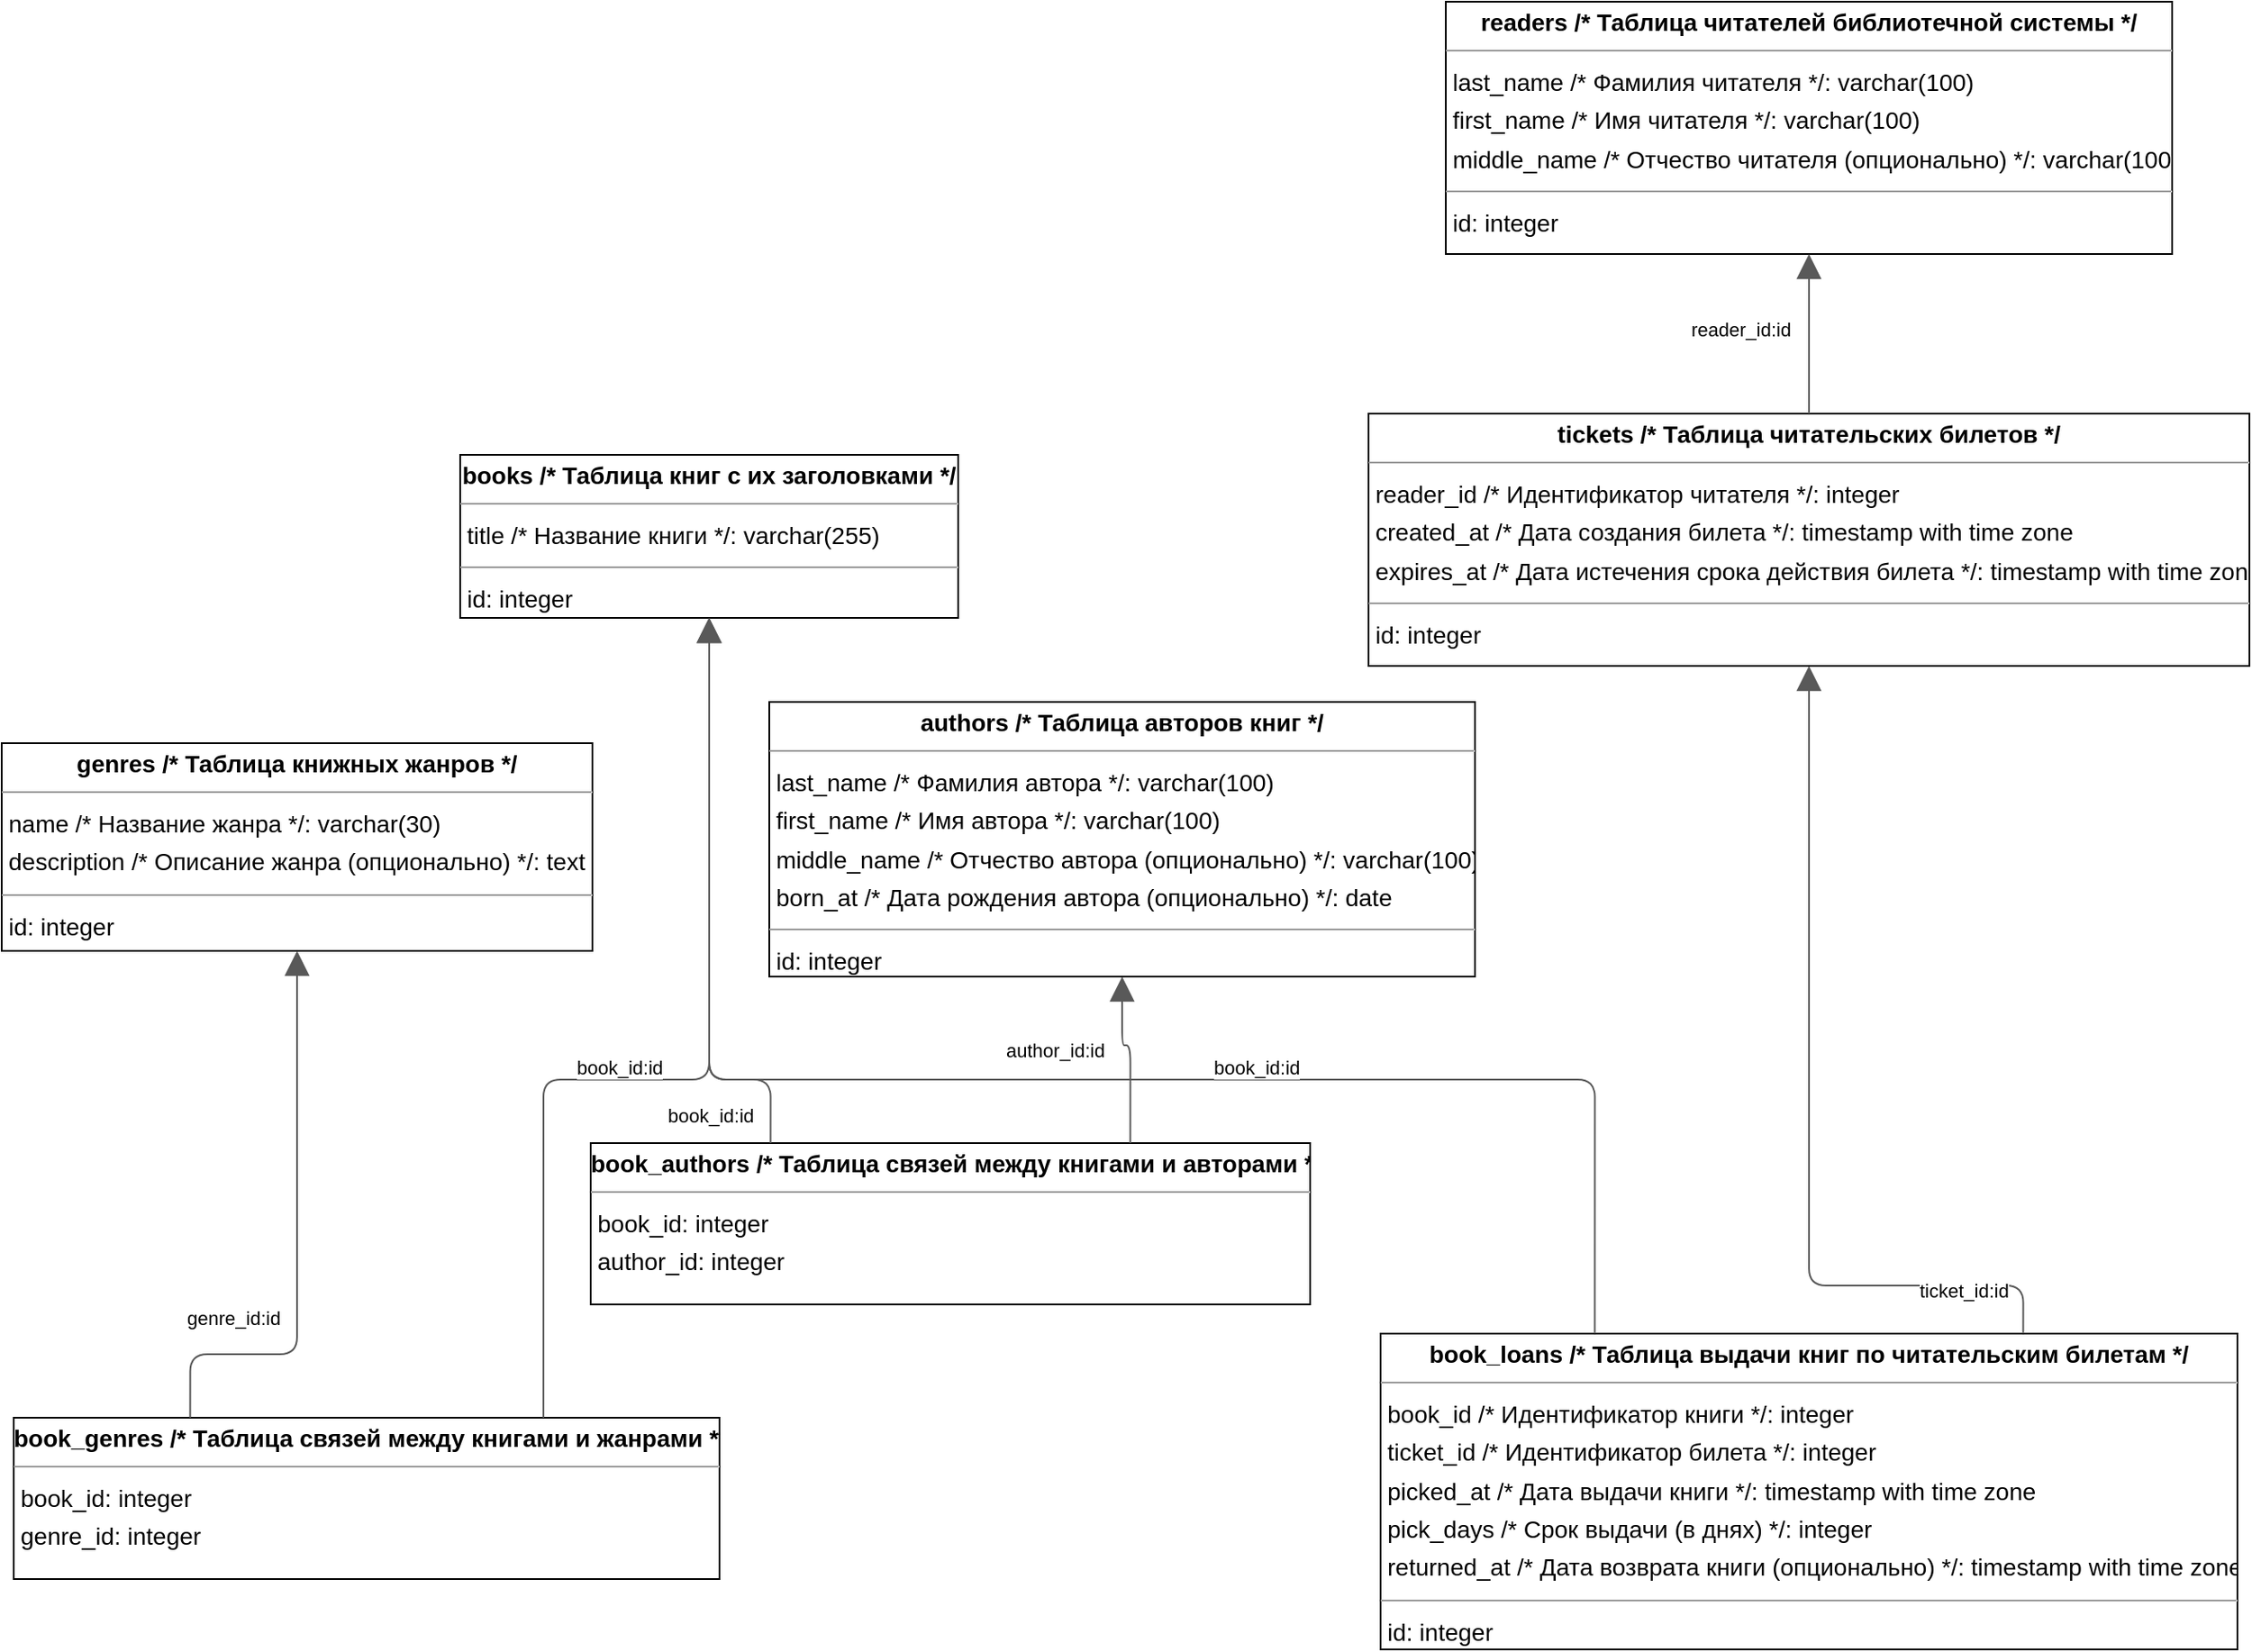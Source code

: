 <mxGraphModel dx="0" dy="0" grid="1" gridSize="10" guides="1" tooltips="1" connect="1" arrows="1" fold="1" page="0" pageScale="1" background="none" math="0" shadow="0">
  <root>
    <mxCell id="0" />
    <mxCell id="1" parent="0" />
    <mxCell id="node6" parent="1" vertex="1" value="&lt;p style=&quot;margin:0px;margin-top:4px;text-align:center;&quot;&gt;&lt;b&gt;authors  /* Таблица авторов книг */&lt;/b&gt;&lt;/p&gt;&lt;hr size=&quot;1&quot;/&gt;&lt;p style=&quot;margin:0 0 0 4px;line-height:1.6;&quot;&gt; last_name  /* Фамилия автора */: varchar(100)&lt;br/&gt; first_name  /* Имя автора */: varchar(100)&lt;br/&gt; middle_name  /* Отчество автора (опционально) */: varchar(100)&lt;br/&gt; born_at  /* Дата рождения автора (опционально) */: date&lt;/p&gt;&lt;hr size=&quot;1&quot;/&gt;&lt;p style=&quot;margin:0 0 0 4px;line-height:1.6;&quot;&gt; id: integer&lt;/p&gt;" style="verticalAlign=top;align=left;overflow=fill;fontSize=14;fontFamily=Helvetica;html=1;rounded=0;shadow=0;comic=0;labelBackgroundColor=none;strokeWidth=1;">
      <mxGeometry x="190" y="316" width="411" height="160" as="geometry" />
    </mxCell>
    <mxCell id="node2" parent="1" vertex="1" value="&lt;p style=&quot;margin:0px;margin-top:4px;text-align:center;&quot;&gt;&lt;b&gt;book_authors  /* Таблица связей между книгами и авторами */&lt;/b&gt;&lt;/p&gt;&lt;hr size=&quot;1&quot;/&gt;&lt;p style=&quot;margin:0 0 0 4px;line-height:1.6;&quot;&gt; book_id: integer&lt;br/&gt; author_id: integer&lt;/p&gt;" style="verticalAlign=top;align=left;overflow=fill;fontSize=14;fontFamily=Helvetica;html=1;rounded=0;shadow=0;comic=0;labelBackgroundColor=none;strokeWidth=1;">
      <mxGeometry x="86" y="573" width="419" height="94" as="geometry" />
    </mxCell>
    <mxCell id="node1" parent="1" vertex="1" value="&lt;p style=&quot;margin:0px;margin-top:4px;text-align:center;&quot;&gt;&lt;b&gt;book_genres  /* Таблица связей между книгами и жанрами */&lt;/b&gt;&lt;/p&gt;&lt;hr size=&quot;1&quot;/&gt;&lt;p style=&quot;margin:0 0 0 4px;line-height:1.6;&quot;&gt; book_id: integer&lt;br/&gt; genre_id: integer&lt;/p&gt;" style="verticalAlign=top;align=left;overflow=fill;fontSize=14;fontFamily=Helvetica;html=1;rounded=0;shadow=0;comic=0;labelBackgroundColor=none;strokeWidth=1;">
      <mxGeometry x="-250" y="733" width="411" height="94" as="geometry" />
    </mxCell>
    <mxCell id="node7" parent="1" vertex="1" value="&lt;p style=&quot;margin:0px;margin-top:4px;text-align:center;&quot;&gt;&lt;b&gt;book_loans  /* Таблица выдачи книг по читательским билетам */&lt;/b&gt;&lt;/p&gt;&lt;hr size=&quot;1&quot;/&gt;&lt;p style=&quot;margin:0 0 0 4px;line-height:1.6;&quot;&gt; book_id  /* Идентификатор книги */: integer&lt;br/&gt; ticket_id  /* Идентификатор билета */: integer&lt;br/&gt; picked_at  /* Дата выдачи книги */: timestamp with time zone&lt;br/&gt; pick_days  /* Срок выдачи (в днях) */: integer&lt;br/&gt; returned_at  /* Дата возврата книги (опционально) */: timestamp with time zone&lt;/p&gt;&lt;hr size=&quot;1&quot;/&gt;&lt;p style=&quot;margin:0 0 0 4px;line-height:1.6;&quot;&gt; id: integer&lt;/p&gt;" style="verticalAlign=top;align=left;overflow=fill;fontSize=14;fontFamily=Helvetica;html=1;rounded=0;shadow=0;comic=0;labelBackgroundColor=none;strokeWidth=1;">
      <mxGeometry x="546" y="684" width="499" height="184" as="geometry" />
    </mxCell>
    <mxCell id="node3" parent="1" vertex="1" value="&lt;p style=&quot;margin:0px;margin-top:4px;text-align:center;&quot;&gt;&lt;b&gt;books  /* Таблица книг с их заголовками */&lt;/b&gt;&lt;/p&gt;&lt;hr size=&quot;1&quot;/&gt;&lt;p style=&quot;margin:0 0 0 4px;line-height:1.6;&quot;&gt; title  /* Название книги */: varchar(255)&lt;/p&gt;&lt;hr size=&quot;1&quot;/&gt;&lt;p style=&quot;margin:0 0 0 4px;line-height:1.6;&quot;&gt; id: integer&lt;/p&gt;" style="verticalAlign=top;align=left;overflow=fill;fontSize=14;fontFamily=Helvetica;html=1;rounded=0;shadow=0;comic=0;labelBackgroundColor=none;strokeWidth=1;">
      <mxGeometry x="10" y="172" width="290" height="95" as="geometry" />
    </mxCell>
    <mxCell id="node4" parent="1" vertex="1" value="&lt;p style=&quot;margin:0px;margin-top:4px;text-align:center;&quot;&gt;&lt;b&gt;genres  /* Таблица книжных жанров */&lt;/b&gt;&lt;/p&gt;&lt;hr size=&quot;1&quot;/&gt;&lt;p style=&quot;margin:0 0 0 4px;line-height:1.6;&quot;&gt; name  /* Название жанра */: varchar(30)&lt;br/&gt; description  /* Описание жанра (опционально) */: text&lt;/p&gt;&lt;hr size=&quot;1&quot;/&gt;&lt;p style=&quot;margin:0 0 0 4px;line-height:1.6;&quot;&gt; id: integer&lt;/p&gt;" style="verticalAlign=top;align=left;overflow=fill;fontSize=14;fontFamily=Helvetica;html=1;rounded=0;shadow=0;comic=0;labelBackgroundColor=none;strokeWidth=1;">
      <mxGeometry x="-257" y="340" width="344" height="121" as="geometry" />
    </mxCell>
    <mxCell id="node5" parent="1" vertex="1" value="&lt;p style=&quot;margin:0px;margin-top:4px;text-align:center;&quot;&gt;&lt;b&gt;readers  /* Таблица читателей библиотечной системы */&lt;/b&gt;&lt;/p&gt;&lt;hr size=&quot;1&quot;/&gt;&lt;p style=&quot;margin:0 0 0 4px;line-height:1.6;&quot;&gt; last_name  /* Фамилия читателя */: varchar(100)&lt;br/&gt; first_name  /* Имя читателя */: varchar(100)&lt;br/&gt; middle_name  /* Отчество читателя (опционально) */: varchar(100)&lt;/p&gt;&lt;hr size=&quot;1&quot;/&gt;&lt;p style=&quot;margin:0 0 0 4px;line-height:1.6;&quot;&gt; id: integer&lt;/p&gt;" style="verticalAlign=top;align=left;overflow=fill;fontSize=14;fontFamily=Helvetica;html=1;rounded=0;shadow=0;comic=0;labelBackgroundColor=none;strokeWidth=1;">
      <mxGeometry x="584" y="-92" width="423" height="147" as="geometry" />
    </mxCell>
    <mxCell id="node0" parent="1" vertex="1" value="&lt;p style=&quot;margin:0px;margin-top:4px;text-align:center;&quot;&gt;&lt;b&gt;tickets  /* Таблица читательских билетов */&lt;/b&gt;&lt;/p&gt;&lt;hr size=&quot;1&quot;/&gt;&lt;p style=&quot;margin:0 0 0 4px;line-height:1.6;&quot;&gt; reader_id  /* Идентификатор читателя */: integer&lt;br/&gt; created_at  /* Дата создания билета */: timestamp with time zone&lt;br/&gt; expires_at  /* Дата истечения срока действия билета */: timestamp with time zone&lt;/p&gt;&lt;hr size=&quot;1&quot;/&gt;&lt;p style=&quot;margin:0 0 0 4px;line-height:1.6;&quot;&gt; id: integer&lt;/p&gt;" style="verticalAlign=top;align=left;overflow=fill;fontSize=14;fontFamily=Helvetica;html=1;rounded=0;shadow=0;comic=0;labelBackgroundColor=none;strokeWidth=1;">
      <mxGeometry x="539" y="148" width="513" height="147" as="geometry" />
    </mxCell>
    <mxCell id="edge0" edge="1" value="" parent="1" source="node2" target="node6" style="html=1;rounded=1;edgeStyle=orthogonalEdgeStyle;dashed=0;startArrow=none;endArrow=block;endSize=12;strokeColor=#595959;exitX=0.750;exitY=0.000;exitDx=0;exitDy=0;entryX=0.500;entryY=1.000;entryDx=0;entryDy=0;">
      <mxGeometry width="50" height="50" relative="1" as="geometry">
        <Array as="points">
          <mxPoint x="400" y="516" />
          <mxPoint x="395" y="516" />
        </Array>
      </mxGeometry>
    </mxCell>
    <mxCell id="label2" parent="edge0" vertex="1" connectable="0" value="author_id:id" style="edgeLabel;resizable=0;html=1;align=left;verticalAlign=top;strokeColor=default;">
      <mxGeometry x="326" y="506" as="geometry" />
    </mxCell>
    <mxCell id="edge2" edge="1" value="" parent="1" source="node2" target="node3" style="html=1;rounded=1;edgeStyle=orthogonalEdgeStyle;dashed=0;startArrow=none;endArrow=block;endSize=12;strokeColor=#595959;exitX=0.250;exitY=0.000;exitDx=0;exitDy=0;entryX=0.500;entryY=1.000;entryDx=0;entryDy=0;">
      <mxGeometry width="50" height="50" relative="1" as="geometry">
        <Array as="points">
          <mxPoint x="190" y="536" />
          <mxPoint x="155" y="536" />
        </Array>
      </mxGeometry>
    </mxCell>
    <mxCell id="label14" parent="edge2" vertex="1" connectable="0" value="book_id:id" style="edgeLabel;resizable=0;html=1;align=left;verticalAlign=top;strokeColor=default;">
      <mxGeometry x="129" y="544" as="geometry" />
    </mxCell>
    <mxCell id="edge1" edge="1" value="" parent="1" source="node1" target="node3" style="html=1;rounded=1;edgeStyle=orthogonalEdgeStyle;dashed=0;startArrow=none;endArrow=block;endSize=12;strokeColor=#595959;exitX=0.750;exitY=0.001;exitDx=0;exitDy=0;entryX=0.500;entryY=1.000;entryDx=0;entryDy=0;">
      <mxGeometry width="50" height="50" relative="1" as="geometry">
        <Array as="points">
          <mxPoint x="58" y="536" />
          <mxPoint x="155" y="536" />
        </Array>
      </mxGeometry>
    </mxCell>
    <mxCell id="label8" parent="edge1" vertex="1" connectable="0" value="book_id:id" style="edgeLabel;resizable=0;html=1;align=left;verticalAlign=top;strokeColor=default;">
      <mxGeometry x="76" y="516" as="geometry" />
    </mxCell>
    <mxCell id="edge4" edge="1" value="" parent="1" source="node1" target="node4" style="html=1;rounded=1;edgeStyle=orthogonalEdgeStyle;dashed=0;startArrow=none;endArrow=block;endSize=12;strokeColor=#595959;exitX=0.250;exitY=0.000;exitDx=0;exitDy=0;entryX=0.500;entryY=1.000;entryDx=0;entryDy=0;">
      <mxGeometry width="50" height="50" relative="1" as="geometry">
        <Array as="points">
          <mxPoint x="-148" y="696" />
          <mxPoint x="-85" y="696" />
        </Array>
      </mxGeometry>
    </mxCell>
    <mxCell id="label26" parent="edge4" vertex="1" connectable="0" value="genre_id:id" style="edgeLabel;resizable=0;html=1;align=left;verticalAlign=top;strokeColor=default;">
      <mxGeometry x="-151" y="662" as="geometry" />
    </mxCell>
    <mxCell id="edge3" edge="1" value="" parent="1" source="node7" target="node3" style="html=1;rounded=1;edgeStyle=orthogonalEdgeStyle;dashed=0;startArrow=none;endArrow=block;endSize=12;strokeColor=#595959;exitX=0.250;exitY=0.000;exitDx=0;exitDy=0;entryX=0.500;entryY=1.000;entryDx=0;entryDy=0;">
      <mxGeometry width="50" height="50" relative="1" as="geometry">
        <Array as="points">
          <mxPoint x="670" y="536" />
          <mxPoint x="155" y="536" />
        </Array>
      </mxGeometry>
    </mxCell>
    <mxCell id="label20" parent="edge3" vertex="1" connectable="0" value="book_id:id" style="edgeLabel;resizable=0;html=1;align=left;verticalAlign=top;strokeColor=default;">
      <mxGeometry x="447" y="516" as="geometry" />
    </mxCell>
    <mxCell id="edge5" edge="1" value="" parent="1" source="node7" target="node0" style="html=1;rounded=1;edgeStyle=orthogonalEdgeStyle;dashed=0;startArrow=none;endArrow=block;endSize=12;strokeColor=#595959;exitX=0.750;exitY=0.000;exitDx=0;exitDy=0;entryX=0.500;entryY=1.000;entryDx=0;entryDy=0;">
      <mxGeometry width="50" height="50" relative="1" as="geometry">
        <Array as="points">
          <mxPoint x="920" y="656" />
          <mxPoint x="795" y="656" />
        </Array>
      </mxGeometry>
    </mxCell>
    <mxCell id="label32" parent="edge5" vertex="1" connectable="0" value="ticket_id:id" style="edgeLabel;resizable=0;html=1;align=left;verticalAlign=top;strokeColor=default;">
      <mxGeometry x="858" y="646" as="geometry" />
    </mxCell>
    <mxCell id="edge6" edge="1" value="" parent="1" source="node0" target="node5" style="html=1;rounded=1;edgeStyle=orthogonalEdgeStyle;dashed=0;startArrow=none;endArrow=block;endSize=12;strokeColor=#595959;exitX=0.500;exitY=0.000;exitDx=0;exitDy=0;entryX=0.500;entryY=1.000;entryDx=0;entryDy=0;">
      <mxGeometry width="50" height="50" relative="1" as="geometry">
        <Array as="points" />
      </mxGeometry>
    </mxCell>
    <mxCell id="label38" parent="edge6" vertex="1" connectable="0" value="reader_id:id" style="edgeLabel;resizable=0;html=1;align=left;verticalAlign=top;strokeColor=default;">
      <mxGeometry x="725" y="86" as="geometry" />
    </mxCell>
  </root>
</mxGraphModel>